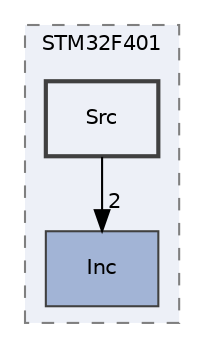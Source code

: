 digraph "subs/STM32CubeIDE/STM32F401/Src"
{
 // LATEX_PDF_SIZE
  edge [fontname="Helvetica",fontsize="10",labelfontname="Helvetica",labelfontsize="10"];
  node [fontname="Helvetica",fontsize="10",shape=record];
  compound=true
  subgraph clusterdir_f27e95553a846392cb72ffd72d801048 {
    graph [ bgcolor="#edf0f7", pencolor="grey50", style="filled,dashed,", label="STM32F401", fontname="Helvetica", fontsize="10", URL="dir_f27e95553a846392cb72ffd72d801048.html"]
  dir_02b15f23a56132b50f8ee339545b5c83 [shape=box, label="Inc", style="filled,", fillcolor="#a2b4d6", color="grey25", URL="dir_02b15f23a56132b50f8ee339545b5c83.html"];
  dir_9d3c797e292478572b4a16cdac80635f [shape=box, label="Src", style="filled,bold,", fillcolor="#edf0f7", color="grey25", URL="dir_9d3c797e292478572b4a16cdac80635f.html"];
  }
  dir_9d3c797e292478572b4a16cdac80635f->dir_02b15f23a56132b50f8ee339545b5c83 [headlabel="2", labeldistance=1.5 headhref="dir_000004_000002.html"];
}
